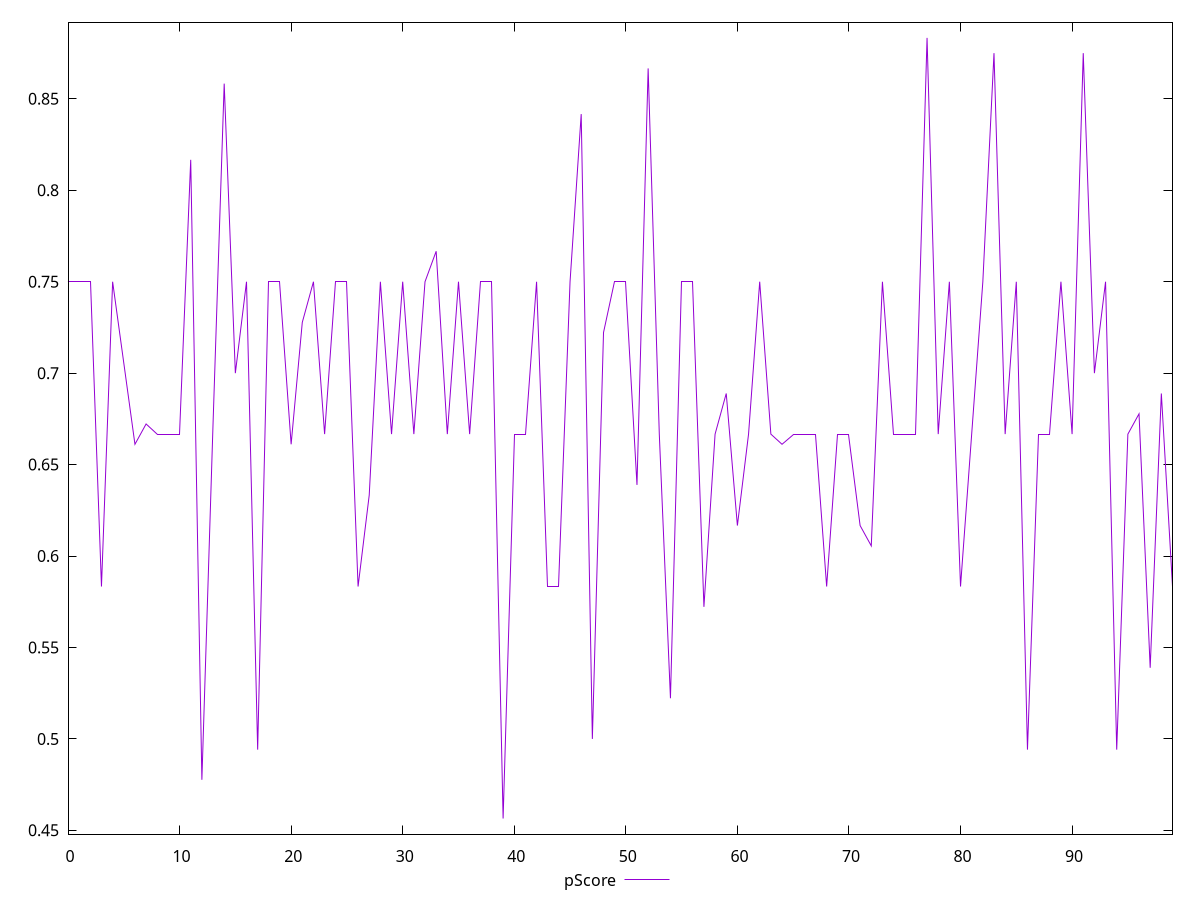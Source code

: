 reset

$pScore <<EOF
0 0.75
1 0.75
2 0.75
3 0.5833333333333334
4 0.75
5 0.7055555555555556
6 0.6611111111111111
7 0.6722222222222223
8 0.6666666666666666
9 0.6666666666666666
10 0.6666666666666666
11 0.8166666666666667
12 0.4776470588235294
13 0.6722222222222223
14 0.8583333333333334
15 0.7
16 0.75
17 0.49411764705882355
18 0.75
19 0.75
20 0.6611111111111111
21 0.7277777777777777
22 0.75
23 0.6666666666666666
24 0.75
25 0.75
26 0.5833333333333334
27 0.6333333333333333
28 0.75
29 0.6666666666666666
30 0.75
31 0.6666666666666666
32 0.75
33 0.7666666666666666
34 0.6666666666666666
35 0.75
36 0.6666666666666666
37 0.75
38 0.75
39 0.45647058823529413
40 0.6666666666666666
41 0.6666666666666666
42 0.75
43 0.5833333333333334
44 0.5833333333333334
45 0.75
46 0.8416666666666667
47 0.5
48 0.7222222222222222
49 0.75
50 0.75
51 0.6388888888888888
52 0.8666666666666667
53 0.6666666666666666
54 0.5222222222222223
55 0.75
56 0.75
57 0.5722222222222222
58 0.6666666666666666
59 0.6888888888888889
60 0.6166666666666667
61 0.6666666666666666
62 0.75
63 0.6666666666666666
64 0.6611111111111111
65 0.6666666666666666
66 0.6666666666666666
67 0.6666666666666666
68 0.5833333333333334
69 0.6666666666666666
70 0.6666666666666666
71 0.6166666666666667
72 0.6055555555555556
73 0.75
74 0.6666666666666666
75 0.6666666666666666
76 0.6666666666666666
77 0.8833333333333333
78 0.6666666666666666
79 0.75
80 0.5833333333333334
81 0.6666666666666666
82 0.75
83 0.875
84 0.6666666666666666
85 0.75
86 0.49411764705882355
87 0.6666666666666666
88 0.6666666666666666
89 0.75
90 0.6666666666666666
91 0.875
92 0.7
93 0.75
94 0.49411764705882355
95 0.6666666666666666
96 0.6777777777777778
97 0.5388888888888889
98 0.6888888888888889
99 0.5833333333333334
EOF

set key outside below
set xrange [0:99]
set yrange [0.44793333333333335:0.8918705882352941]
set trange [0.44793333333333335:0.8918705882352941]
set terminal svg size 640, 500 enhanced background rgb 'white'
set output "reports/report_00027_2021-02-24T12-40-31.850Z/unused-css-rules/samples/astro/pScore/values.svg"

plot $pScore title "pScore" with line

reset
